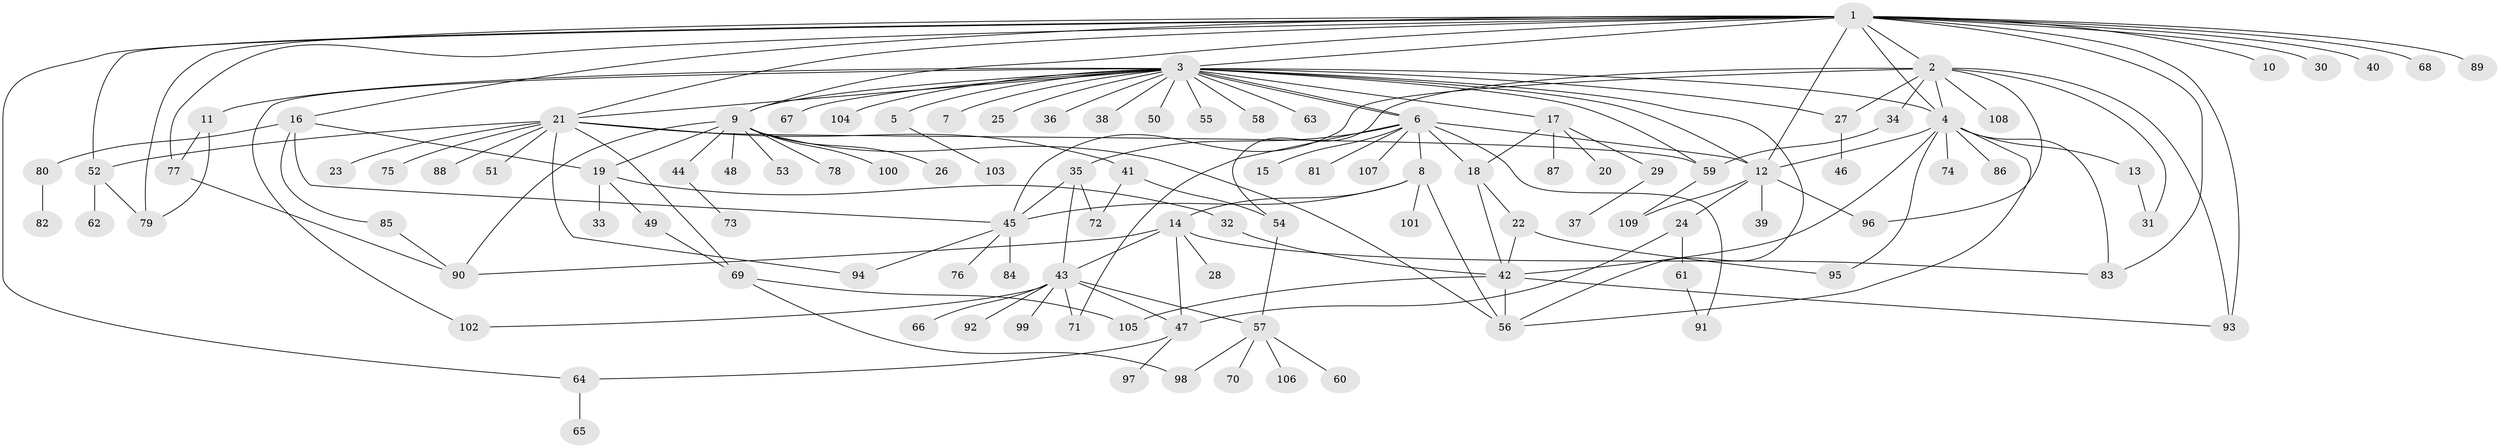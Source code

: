 // coarse degree distribution, {23: 0.011764705882352941, 8: 0.047058823529411764, 22: 0.011764705882352941, 1: 0.5294117647058824, 11: 0.03529411764705882, 4: 0.058823529411764705, 7: 0.011764705882352941, 2: 0.17647058823529413, 12: 0.011764705882352941, 3: 0.058823529411764705, 6: 0.011764705882352941, 5: 0.03529411764705882}
// Generated by graph-tools (version 1.1) at 2025/41/03/06/25 10:41:52]
// undirected, 109 vertices, 160 edges
graph export_dot {
graph [start="1"]
  node [color=gray90,style=filled];
  1;
  2;
  3;
  4;
  5;
  6;
  7;
  8;
  9;
  10;
  11;
  12;
  13;
  14;
  15;
  16;
  17;
  18;
  19;
  20;
  21;
  22;
  23;
  24;
  25;
  26;
  27;
  28;
  29;
  30;
  31;
  32;
  33;
  34;
  35;
  36;
  37;
  38;
  39;
  40;
  41;
  42;
  43;
  44;
  45;
  46;
  47;
  48;
  49;
  50;
  51;
  52;
  53;
  54;
  55;
  56;
  57;
  58;
  59;
  60;
  61;
  62;
  63;
  64;
  65;
  66;
  67;
  68;
  69;
  70;
  71;
  72;
  73;
  74;
  75;
  76;
  77;
  78;
  79;
  80;
  81;
  82;
  83;
  84;
  85;
  86;
  87;
  88;
  89;
  90;
  91;
  92;
  93;
  94;
  95;
  96;
  97;
  98;
  99;
  100;
  101;
  102;
  103;
  104;
  105;
  106;
  107;
  108;
  109;
  1 -- 2;
  1 -- 3;
  1 -- 4;
  1 -- 9;
  1 -- 10;
  1 -- 12;
  1 -- 16;
  1 -- 21;
  1 -- 30;
  1 -- 40;
  1 -- 52;
  1 -- 64;
  1 -- 68;
  1 -- 77;
  1 -- 79;
  1 -- 83;
  1 -- 89;
  1 -- 93;
  2 -- 4;
  2 -- 27;
  2 -- 31;
  2 -- 34;
  2 -- 45;
  2 -- 54;
  2 -- 93;
  2 -- 96;
  2 -- 108;
  3 -- 4;
  3 -- 5;
  3 -- 6;
  3 -- 6;
  3 -- 7;
  3 -- 9;
  3 -- 11;
  3 -- 12;
  3 -- 17;
  3 -- 21;
  3 -- 25;
  3 -- 27;
  3 -- 36;
  3 -- 38;
  3 -- 50;
  3 -- 55;
  3 -- 56;
  3 -- 58;
  3 -- 59;
  3 -- 63;
  3 -- 67;
  3 -- 102;
  3 -- 104;
  4 -- 12;
  4 -- 13;
  4 -- 42;
  4 -- 56;
  4 -- 74;
  4 -- 83;
  4 -- 86;
  4 -- 95;
  5 -- 103;
  6 -- 8;
  6 -- 12;
  6 -- 15;
  6 -- 18;
  6 -- 35;
  6 -- 71;
  6 -- 81;
  6 -- 91;
  6 -- 107;
  8 -- 14;
  8 -- 45;
  8 -- 56;
  8 -- 101;
  9 -- 19;
  9 -- 26;
  9 -- 44;
  9 -- 48;
  9 -- 53;
  9 -- 56;
  9 -- 78;
  9 -- 90;
  9 -- 100;
  11 -- 77;
  11 -- 79;
  12 -- 24;
  12 -- 39;
  12 -- 96;
  12 -- 109;
  13 -- 31;
  14 -- 28;
  14 -- 43;
  14 -- 47;
  14 -- 83;
  14 -- 90;
  16 -- 19;
  16 -- 45;
  16 -- 80;
  16 -- 85;
  17 -- 18;
  17 -- 20;
  17 -- 29;
  17 -- 87;
  18 -- 22;
  18 -- 42;
  19 -- 32;
  19 -- 33;
  19 -- 49;
  21 -- 23;
  21 -- 41;
  21 -- 51;
  21 -- 52;
  21 -- 59;
  21 -- 69;
  21 -- 75;
  21 -- 88;
  21 -- 94;
  22 -- 42;
  22 -- 95;
  24 -- 47;
  24 -- 61;
  27 -- 46;
  29 -- 37;
  32 -- 42;
  34 -- 59;
  35 -- 43;
  35 -- 45;
  35 -- 72;
  41 -- 54;
  41 -- 72;
  42 -- 56;
  42 -- 93;
  42 -- 105;
  43 -- 47;
  43 -- 57;
  43 -- 66;
  43 -- 71;
  43 -- 92;
  43 -- 99;
  43 -- 102;
  44 -- 73;
  45 -- 76;
  45 -- 84;
  45 -- 94;
  47 -- 64;
  47 -- 97;
  49 -- 69;
  52 -- 62;
  52 -- 79;
  54 -- 57;
  57 -- 60;
  57 -- 70;
  57 -- 98;
  57 -- 106;
  59 -- 109;
  61 -- 91;
  64 -- 65;
  69 -- 98;
  69 -- 105;
  77 -- 90;
  80 -- 82;
  85 -- 90;
}

